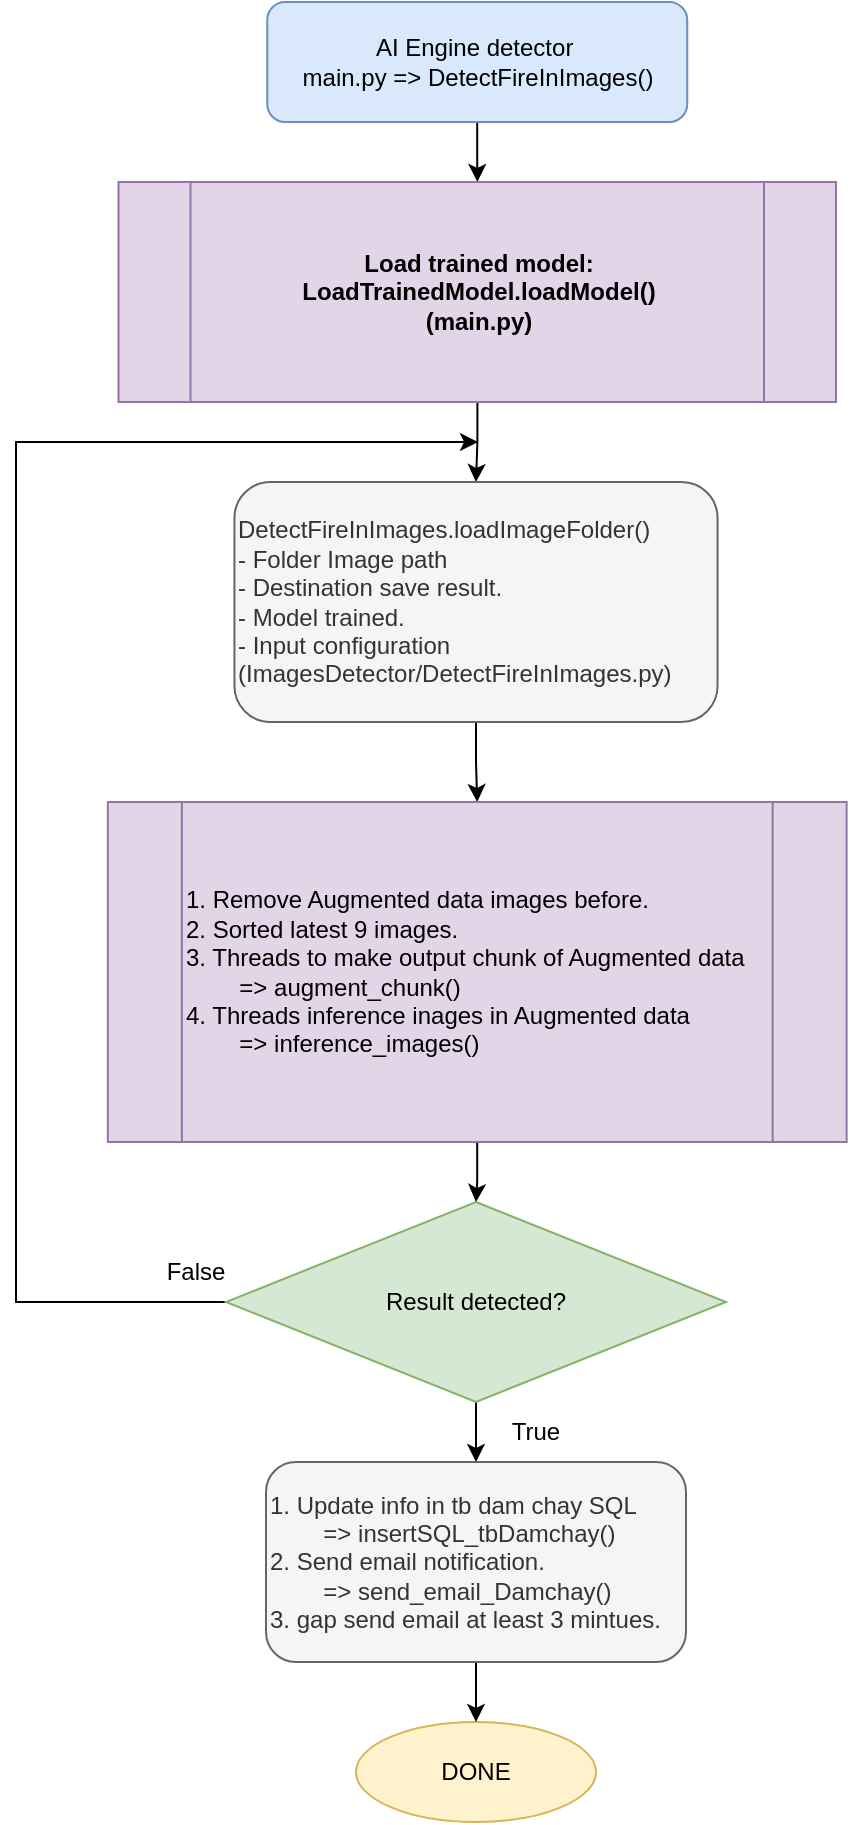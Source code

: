 <mxfile version="26.2.12">
  <diagram name="Page-1" id="fjMnKVXNaGP6IjeG0Aw4">
    <mxGraphModel dx="948" dy="1129" grid="1" gridSize="10" guides="1" tooltips="1" connect="1" arrows="1" fold="1" page="1" pageScale="1" pageWidth="850" pageHeight="1100" math="0" shadow="0">
      <root>
        <mxCell id="0" />
        <mxCell id="1" parent="0" />
        <mxCell id="NKiWoUgMI4WtK5r3R0fM-23" style="edgeStyle=orthogonalEdgeStyle;rounded=0;orthogonalLoop=1;jettySize=auto;html=1;" edge="1" parent="1" source="NKiWoUgMI4WtK5r3R0fM-24" target="NKiWoUgMI4WtK5r3R0fM-26">
          <mxGeometry relative="1" as="geometry" />
        </mxCell>
        <mxCell id="NKiWoUgMI4WtK5r3R0fM-24" value="AI Engine detector&amp;nbsp;&lt;div&gt;main.py =&amp;gt; DetectFireInImages()&lt;/div&gt;" style="rounded=1;whiteSpace=wrap;html=1;fillColor=#dae8fc;strokeColor=#6c8ebf;" vertex="1" parent="1">
          <mxGeometry x="295.62" y="1770" width="210" height="60" as="geometry" />
        </mxCell>
        <mxCell id="NKiWoUgMI4WtK5r3R0fM-25" style="edgeStyle=orthogonalEdgeStyle;rounded=0;orthogonalLoop=1;jettySize=auto;html=1;entryX=0.5;entryY=0;entryDx=0;entryDy=0;" edge="1" parent="1" source="NKiWoUgMI4WtK5r3R0fM-26" target="NKiWoUgMI4WtK5r3R0fM-34">
          <mxGeometry relative="1" as="geometry" />
        </mxCell>
        <mxCell id="NKiWoUgMI4WtK5r3R0fM-26" value="&lt;div style=&quot;text-align: center;&quot;&gt;&lt;b&gt;Load trained model: LoadTrainedModel.loadModel()&lt;/b&gt;&lt;/div&gt;&lt;div style=&quot;text-align: center;&quot;&gt;&lt;b&gt;(main.py)&lt;/b&gt;&lt;/div&gt;" style="shape=process;whiteSpace=wrap;html=1;backgroundOutline=1;align=left;fillColor=#e1d5e7;strokeColor=#9673a6;" vertex="1" parent="1">
          <mxGeometry x="221.25" y="1860" width="358.75" height="110" as="geometry" />
        </mxCell>
        <mxCell id="NKiWoUgMI4WtK5r3R0fM-27" style="edgeStyle=orthogonalEdgeStyle;rounded=0;orthogonalLoop=1;jettySize=auto;html=1;entryX=0.5;entryY=0;entryDx=0;entryDy=0;" edge="1" parent="1" source="NKiWoUgMI4WtK5r3R0fM-29" target="NKiWoUgMI4WtK5r3R0fM-32">
          <mxGeometry relative="1" as="geometry" />
        </mxCell>
        <mxCell id="NKiWoUgMI4WtK5r3R0fM-28" style="edgeStyle=orthogonalEdgeStyle;rounded=0;orthogonalLoop=1;jettySize=auto;html=1;" edge="1" parent="1" source="NKiWoUgMI4WtK5r3R0fM-29">
          <mxGeometry relative="1" as="geometry">
            <mxPoint x="401" y="1990" as="targetPoint" />
            <Array as="points">
              <mxPoint x="170" y="2420" />
              <mxPoint x="170" y="1990" />
              <mxPoint x="401" y="1990" />
            </Array>
          </mxGeometry>
        </mxCell>
        <mxCell id="NKiWoUgMI4WtK5r3R0fM-29" value="Result detected?" style="rhombus;whiteSpace=wrap;html=1;fillColor=#d5e8d4;strokeColor=#82b366;" vertex="1" parent="1">
          <mxGeometry x="275" y="2370" width="250" height="100" as="geometry" />
        </mxCell>
        <mxCell id="NKiWoUgMI4WtK5r3R0fM-30" value="DONE" style="ellipse;whiteSpace=wrap;html=1;fillColor=#fff2cc;strokeColor=#d6b656;" vertex="1" parent="1">
          <mxGeometry x="340" y="2630" width="120" height="50" as="geometry" />
        </mxCell>
        <mxCell id="NKiWoUgMI4WtK5r3R0fM-31" style="edgeStyle=orthogonalEdgeStyle;rounded=0;orthogonalLoop=1;jettySize=auto;html=1;" edge="1" parent="1" source="NKiWoUgMI4WtK5r3R0fM-32" target="NKiWoUgMI4WtK5r3R0fM-30">
          <mxGeometry relative="1" as="geometry" />
        </mxCell>
        <mxCell id="NKiWoUgMI4WtK5r3R0fM-32" value="1. Update info in tb dam chay SQL&lt;div&gt;&lt;span style=&quot;white-space: pre;&quot;&gt;&#x9;&lt;/span&gt;=&amp;gt; insertSQL_tbDamchay()&lt;/div&gt;&lt;div&gt;2. Send email notification.&lt;/div&gt;&lt;div&gt;&lt;span style=&quot;white-space: pre;&quot;&gt;&#x9;&lt;/span&gt;=&amp;gt; send_email_Damchay()&lt;/div&gt;&lt;div&gt;3. gap send email at least 3 mintues.&lt;/div&gt;" style="rounded=1;whiteSpace=wrap;html=1;align=left;fillColor=#f5f5f5;fontColor=#333333;strokeColor=#666666;" vertex="1" parent="1">
          <mxGeometry x="295" y="2500" width="210" height="100" as="geometry" />
        </mxCell>
        <mxCell id="NKiWoUgMI4WtK5r3R0fM-33" style="edgeStyle=orthogonalEdgeStyle;rounded=0;orthogonalLoop=1;jettySize=auto;html=1;" edge="1" parent="1" source="NKiWoUgMI4WtK5r3R0fM-34" target="NKiWoUgMI4WtK5r3R0fM-36">
          <mxGeometry relative="1" as="geometry" />
        </mxCell>
        <mxCell id="NKiWoUgMI4WtK5r3R0fM-34" value="DetectFireInImages.loadImageFolder()&lt;div&gt;- Folder Image path&lt;/div&gt;&lt;div&gt;- Destination save result.&lt;/div&gt;&lt;div&gt;- Model trained.&lt;/div&gt;&lt;div&gt;- Input configuration&lt;/div&gt;&lt;div&gt;(ImagesDetector/DetectFireInImages.py)&lt;/div&gt;" style="rounded=1;whiteSpace=wrap;html=1;fillColor=#f5f5f5;fontColor=#333333;strokeColor=#666666;align=left;" vertex="1" parent="1">
          <mxGeometry x="279.22" y="2010" width="241.56" height="120" as="geometry" />
        </mxCell>
        <mxCell id="NKiWoUgMI4WtK5r3R0fM-35" style="edgeStyle=orthogonalEdgeStyle;rounded=0;orthogonalLoop=1;jettySize=auto;html=1;entryX=0.5;entryY=0;entryDx=0;entryDy=0;" edge="1" parent="1" source="NKiWoUgMI4WtK5r3R0fM-36" target="NKiWoUgMI4WtK5r3R0fM-29">
          <mxGeometry relative="1" as="geometry" />
        </mxCell>
        <mxCell id="NKiWoUgMI4WtK5r3R0fM-36" value="&lt;div style=&quot;&quot;&gt;1. Remove Augmented data images before.&lt;/div&gt;&lt;div style=&quot;&quot;&gt;2. Sorted latest 9 images.&lt;/div&gt;&lt;div style=&quot;&quot;&gt;3. Threads to make output chunk of Augmented data&amp;nbsp;&lt;/div&gt;&lt;div style=&quot;&quot;&gt;&lt;span style=&quot;white-space: pre;&quot;&gt;&#x9;&lt;/span&gt;=&amp;gt; augment_chunk()&lt;br&gt;&lt;/div&gt;&lt;div style=&quot;&quot;&gt;4. Threads inference inages in Augmented data&lt;/div&gt;&lt;div style=&quot;&quot;&gt;&lt;span style=&quot;white-space: pre;&quot;&gt;&#x9;&lt;/span&gt;=&amp;gt; inference_images()&lt;/div&gt;" style="shape=process;whiteSpace=wrap;html=1;backgroundOutline=1;align=left;fillColor=#e1d5e7;strokeColor=#9673a6;" vertex="1" parent="1">
          <mxGeometry x="215.94" y="2170" width="369.37" height="170" as="geometry" />
        </mxCell>
        <mxCell id="NKiWoUgMI4WtK5r3R0fM-37" value="True" style="text;html=1;align=center;verticalAlign=middle;whiteSpace=wrap;rounded=0;" vertex="1" parent="1">
          <mxGeometry x="400" y="2470" width="60" height="30" as="geometry" />
        </mxCell>
        <mxCell id="NKiWoUgMI4WtK5r3R0fM-38" value="False" style="text;html=1;align=center;verticalAlign=middle;whiteSpace=wrap;rounded=0;" vertex="1" parent="1">
          <mxGeometry x="230" y="2390" width="60" height="30" as="geometry" />
        </mxCell>
      </root>
    </mxGraphModel>
  </diagram>
</mxfile>
